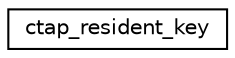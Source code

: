 digraph "Graphical Class Hierarchy"
{
 // LATEX_PDF_SIZE
  edge [fontname="Helvetica",fontsize="10",labelfontname="Helvetica",labelfontsize="10"];
  node [fontname="Helvetica",fontsize="10",shape=record];
  rankdir="LR";
  Node0 [label="ctap_resident_key",height=0.2,width=0.4,color="black", fillcolor="white", style="filled",URL="$structctap__resident__key.html",tooltip="CTAP resident key struct."];
}
